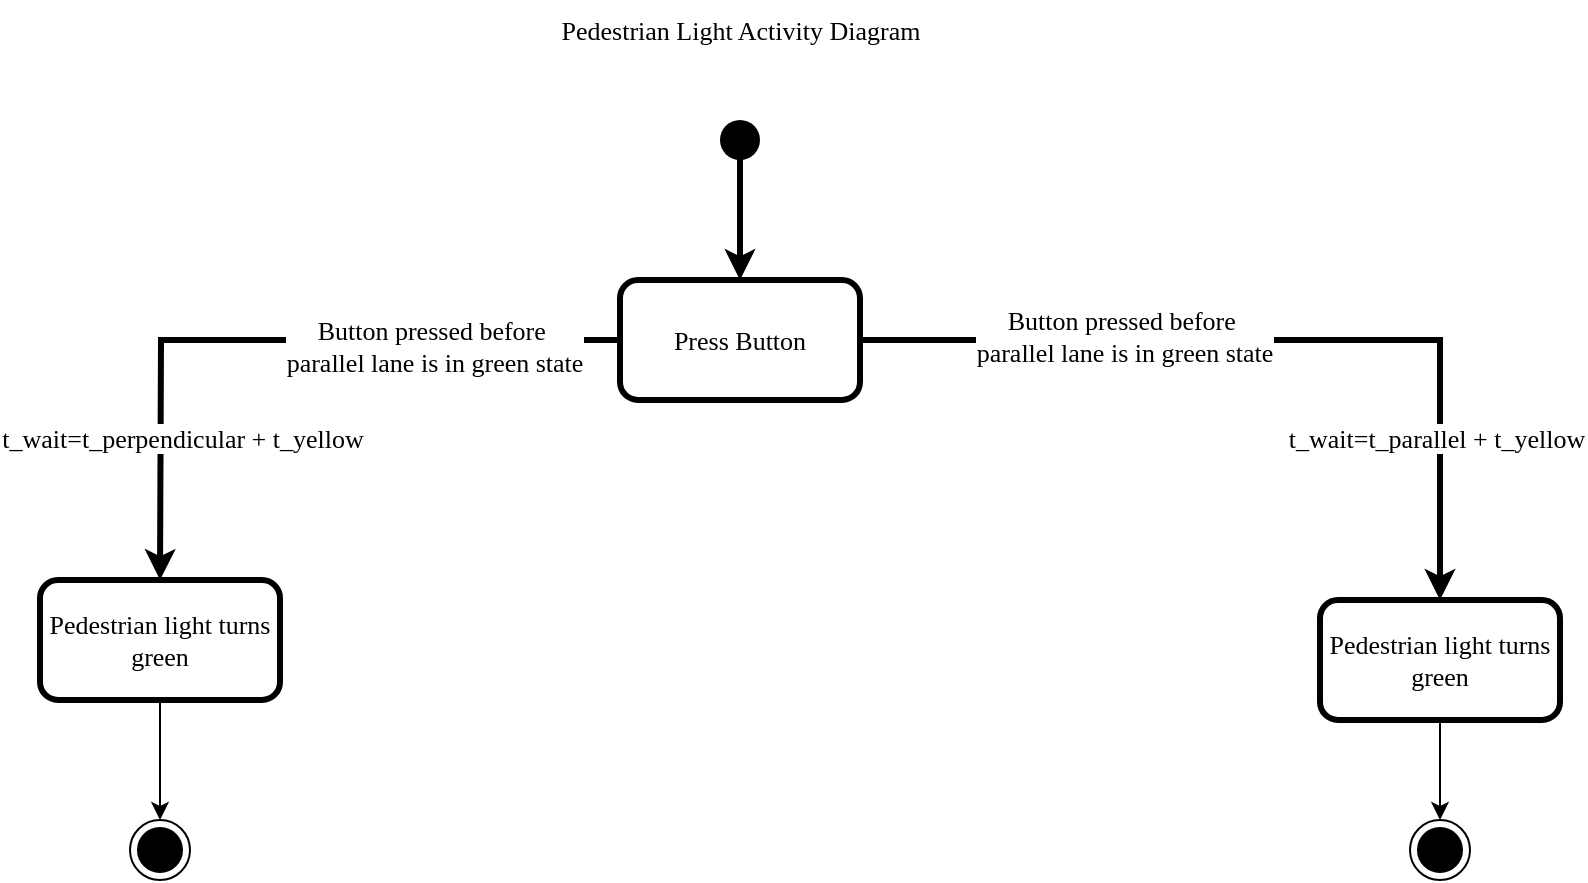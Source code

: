 <mxfile version="27.0.9">
  <diagram name="Page-1" id="7_4kqS-aKDjtE7uIvdoJ">
    <mxGraphModel dx="1410" dy="833" grid="1" gridSize="10" guides="1" tooltips="1" connect="1" arrows="1" fold="1" page="1" pageScale="1" pageWidth="850" pageHeight="1100" math="0" shadow="0">
      <root>
        <mxCell id="0" />
        <mxCell id="1" parent="0" />
        <mxCell id="C7SkFyDpOY7wPRDO_I80-3" value="" style="edgeStyle=orthogonalEdgeStyle;rounded=0;orthogonalLoop=1;jettySize=auto;html=1;strokeWidth=3;" edge="1" parent="1" source="C7SkFyDpOY7wPRDO_I80-1" target="C7SkFyDpOY7wPRDO_I80-2">
          <mxGeometry relative="1" as="geometry" />
        </mxCell>
        <mxCell id="C7SkFyDpOY7wPRDO_I80-1" value="" style="shape=waypoint;sketch=0;fillStyle=solid;size=6;pointerEvents=1;points=[];fillColor=none;resizable=0;rotatable=0;perimeter=centerPerimeter;snapToPoint=1;strokeWidth=8;" vertex="1" parent="1">
          <mxGeometry x="420" y="420" width="20" height="20" as="geometry" />
        </mxCell>
        <mxCell id="C7SkFyDpOY7wPRDO_I80-5" value="" style="edgeStyle=orthogonalEdgeStyle;rounded=0;orthogonalLoop=1;jettySize=auto;html=1;exitX=0;exitY=0.5;exitDx=0;exitDy=0;fontFamily=Times New Roman;fontSize=13;strokeWidth=3;" edge="1" parent="1" source="C7SkFyDpOY7wPRDO_I80-2">
          <mxGeometry relative="1" as="geometry">
            <mxPoint x="300" y="530" as="sourcePoint" />
            <mxPoint x="140" y="650" as="targetPoint" />
          </mxGeometry>
        </mxCell>
        <mxCell id="C7SkFyDpOY7wPRDO_I80-10" value="Button pressed before&amp;nbsp;&lt;div&gt;parallel lane is in green state&lt;/div&gt;" style="edgeLabel;html=1;align=center;verticalAlign=middle;resizable=0;points=[];fontFamily=Times New Roman;fontSize=13;" vertex="1" connectable="0" parent="C7SkFyDpOY7wPRDO_I80-5">
          <mxGeometry x="-0.464" y="3" relative="1" as="geometry">
            <mxPoint as="offset" />
          </mxGeometry>
        </mxCell>
        <mxCell id="C7SkFyDpOY7wPRDO_I80-13" value="t_wait=t_perpendicular + t_yellow" style="edgeLabel;html=1;align=center;verticalAlign=middle;resizable=0;points=[];fontSize=13;fontFamily=Times New Roman;" vertex="1" connectable="0" parent="C7SkFyDpOY7wPRDO_I80-5">
          <mxGeometry x="0.594" y="2" relative="1" as="geometry">
            <mxPoint x="8" as="offset" />
          </mxGeometry>
        </mxCell>
        <mxCell id="C7SkFyDpOY7wPRDO_I80-7" value="" style="edgeStyle=orthogonalEdgeStyle;rounded=0;orthogonalLoop=1;jettySize=auto;html=1;fontFamily=Times New Roman;fontSize=13;strokeWidth=3;" edge="1" parent="1" source="C7SkFyDpOY7wPRDO_I80-2" target="C7SkFyDpOY7wPRDO_I80-6">
          <mxGeometry relative="1" as="geometry" />
        </mxCell>
        <mxCell id="C7SkFyDpOY7wPRDO_I80-11" value="Button pressed before&amp;nbsp;&lt;div&gt;parallel lane is in green state&lt;/div&gt;" style="edgeLabel;html=1;align=center;verticalAlign=middle;resizable=0;points=[];fontFamily=Times New Roman;fontSize=13;" vertex="1" connectable="0" parent="C7SkFyDpOY7wPRDO_I80-7">
          <mxGeometry x="-0.371" y="2" relative="1" as="geometry">
            <mxPoint as="offset" />
          </mxGeometry>
        </mxCell>
        <mxCell id="C7SkFyDpOY7wPRDO_I80-14" value="t_wait=t_parallel + t_yellow" style="edgeLabel;html=1;align=center;verticalAlign=middle;resizable=0;points=[];fontSize=13;fontFamily=Times New Roman;" vertex="1" connectable="0" parent="C7SkFyDpOY7wPRDO_I80-7">
          <mxGeometry x="0.614" y="-2" relative="1" as="geometry">
            <mxPoint as="offset" />
          </mxGeometry>
        </mxCell>
        <mxCell id="C7SkFyDpOY7wPRDO_I80-2" value="Press Button" style="rounded=1;whiteSpace=wrap;html=1;fillColor=none;sketch=0;fillStyle=solid;pointerEvents=1;resizable=0;strokeWidth=3;fontSize=13;fontFamily=Times New Roman;" vertex="1" parent="1">
          <mxGeometry x="370" y="500" width="120" height="60" as="geometry" />
        </mxCell>
        <mxCell id="C7SkFyDpOY7wPRDO_I80-17" value="" style="edgeStyle=orthogonalEdgeStyle;rounded=0;orthogonalLoop=1;jettySize=auto;html=1;" edge="1" parent="1" source="C7SkFyDpOY7wPRDO_I80-4" target="C7SkFyDpOY7wPRDO_I80-16">
          <mxGeometry relative="1" as="geometry" />
        </mxCell>
        <mxCell id="C7SkFyDpOY7wPRDO_I80-4" value="Pedestrian light turns green" style="whiteSpace=wrap;html=1;fillColor=none;rounded=1;sketch=0;fillStyle=solid;pointerEvents=1;resizable=0;strokeWidth=3;fontSize=13;fontFamily=Times New Roman;" vertex="1" parent="1">
          <mxGeometry x="80" y="650" width="120" height="60" as="geometry" />
        </mxCell>
        <mxCell id="C7SkFyDpOY7wPRDO_I80-18" value="" style="edgeStyle=orthogonalEdgeStyle;rounded=0;orthogonalLoop=1;jettySize=auto;html=1;" edge="1" parent="1" source="C7SkFyDpOY7wPRDO_I80-6" target="C7SkFyDpOY7wPRDO_I80-15">
          <mxGeometry relative="1" as="geometry" />
        </mxCell>
        <mxCell id="C7SkFyDpOY7wPRDO_I80-6" value="Pedestrian light turns green" style="whiteSpace=wrap;html=1;fillColor=none;rounded=1;sketch=0;fillStyle=solid;pointerEvents=1;resizable=0;strokeWidth=3;fontSize=13;fontFamily=Times New Roman;" vertex="1" parent="1">
          <mxGeometry x="720" y="660" width="120" height="60" as="geometry" />
        </mxCell>
        <mxCell id="C7SkFyDpOY7wPRDO_I80-15" value="" style="ellipse;html=1;shape=endState;fillColor=#000000;strokeColor=#000000;" vertex="1" parent="1">
          <mxGeometry x="765" y="770" width="30" height="30" as="geometry" />
        </mxCell>
        <mxCell id="C7SkFyDpOY7wPRDO_I80-16" value="" style="ellipse;html=1;shape=endState;fillColor=#000000;strokeColor=#000000;" vertex="1" parent="1">
          <mxGeometry x="125" y="770" width="30" height="30" as="geometry" />
        </mxCell>
        <mxCell id="C7SkFyDpOY7wPRDO_I80-19" value="&lt;font style=&quot;font-size: 13px;&quot; face=&quot;Times New Roman&quot;&gt;Pedestrian Light Activity Diagram&lt;/font&gt;" style="text;html=1;align=center;verticalAlign=middle;resizable=0;points=[];autosize=1;strokeColor=none;fillColor=none;" vertex="1" parent="1">
          <mxGeometry x="330" y="360" width="200" height="30" as="geometry" />
        </mxCell>
      </root>
    </mxGraphModel>
  </diagram>
</mxfile>
